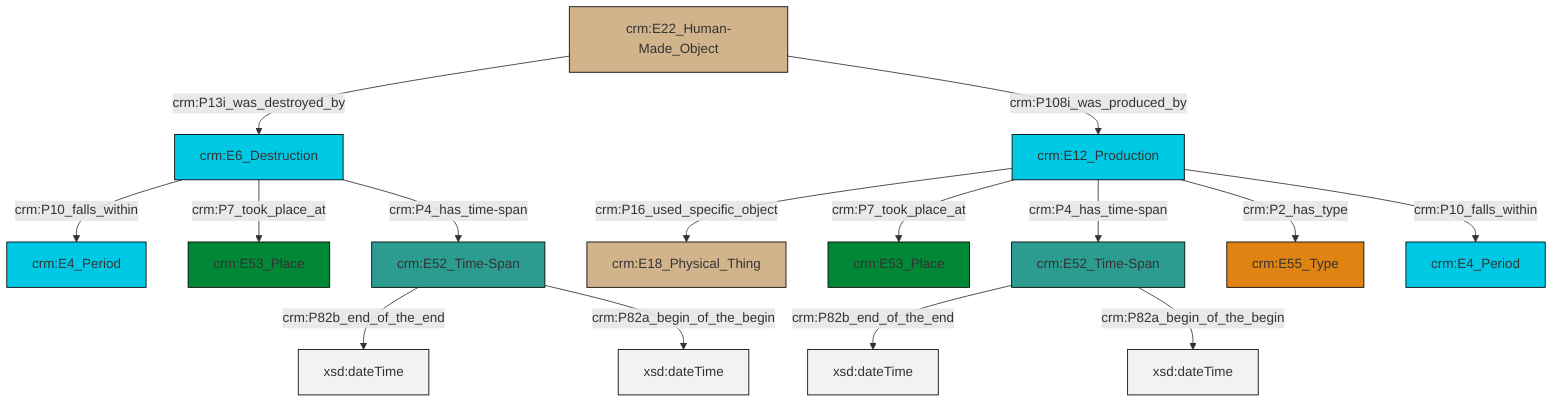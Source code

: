 graph TD
classDef Literal fill:#f2f2f2,stroke:#000000;
classDef CRM_Entity fill:#FFFFFF,stroke:#000000;
classDef Temporal_Entity fill:#00C9E6, stroke:#000000;
classDef Type fill:#E18312, stroke:#000000;
classDef Time-Span fill:#2C9C91, stroke:#000000;
classDef Appellation fill:#FFEB7F, stroke:#000000;
classDef Place fill:#008836, stroke:#000000;
classDef Persistent_Item fill:#B266B2, stroke:#000000;
classDef Conceptual_Object fill:#FFD700, stroke:#000000;
classDef Physical_Thing fill:#D2B48C, stroke:#000000;
classDef Actor fill:#f58aad, stroke:#000000;
classDef PC_Classes fill:#4ce600, stroke:#000000;
classDef Multi fill:#cccccc,stroke:#000000;

0["crm:E6_Destruction"]:::Temporal_Entity -->|crm:P10_falls_within| 2["crm:E4_Period"]:::Temporal_Entity
5["crm:E52_Time-Span"]:::Time-Span -->|crm:P82b_end_of_the_end| 6[xsd:dateTime]:::Literal
7["crm:E12_Production"]:::Temporal_Entity -->|crm:P16_used_specific_object| 9["crm:E18_Physical_Thing"]:::Physical_Thing
7["crm:E12_Production"]:::Temporal_Entity -->|crm:P7_took_place_at| 10["crm:E53_Place"]:::Place
0["crm:E6_Destruction"]:::Temporal_Entity -->|crm:P7_took_place_at| 11["crm:E53_Place"]:::Place
7["crm:E12_Production"]:::Temporal_Entity -->|crm:P4_has_time-span| 12["crm:E52_Time-Span"]:::Time-Span
12["crm:E52_Time-Span"]:::Time-Span -->|crm:P82b_end_of_the_end| 15[xsd:dateTime]:::Literal
16["crm:E22_Human-Made_Object"]:::Physical_Thing -->|crm:P13i_was_destroyed_by| 0["crm:E6_Destruction"]:::Temporal_Entity
7["crm:E12_Production"]:::Temporal_Entity -->|crm:P2_has_type| 3["crm:E55_Type"]:::Type
0["crm:E6_Destruction"]:::Temporal_Entity -->|crm:P4_has_time-span| 5["crm:E52_Time-Span"]:::Time-Span
16["crm:E22_Human-Made_Object"]:::Physical_Thing -->|crm:P108i_was_produced_by| 7["crm:E12_Production"]:::Temporal_Entity
12["crm:E52_Time-Span"]:::Time-Span -->|crm:P82a_begin_of_the_begin| 20[xsd:dateTime]:::Literal
7["crm:E12_Production"]:::Temporal_Entity -->|crm:P10_falls_within| 17["crm:E4_Period"]:::Temporal_Entity
5["crm:E52_Time-Span"]:::Time-Span -->|crm:P82a_begin_of_the_begin| 25[xsd:dateTime]:::Literal